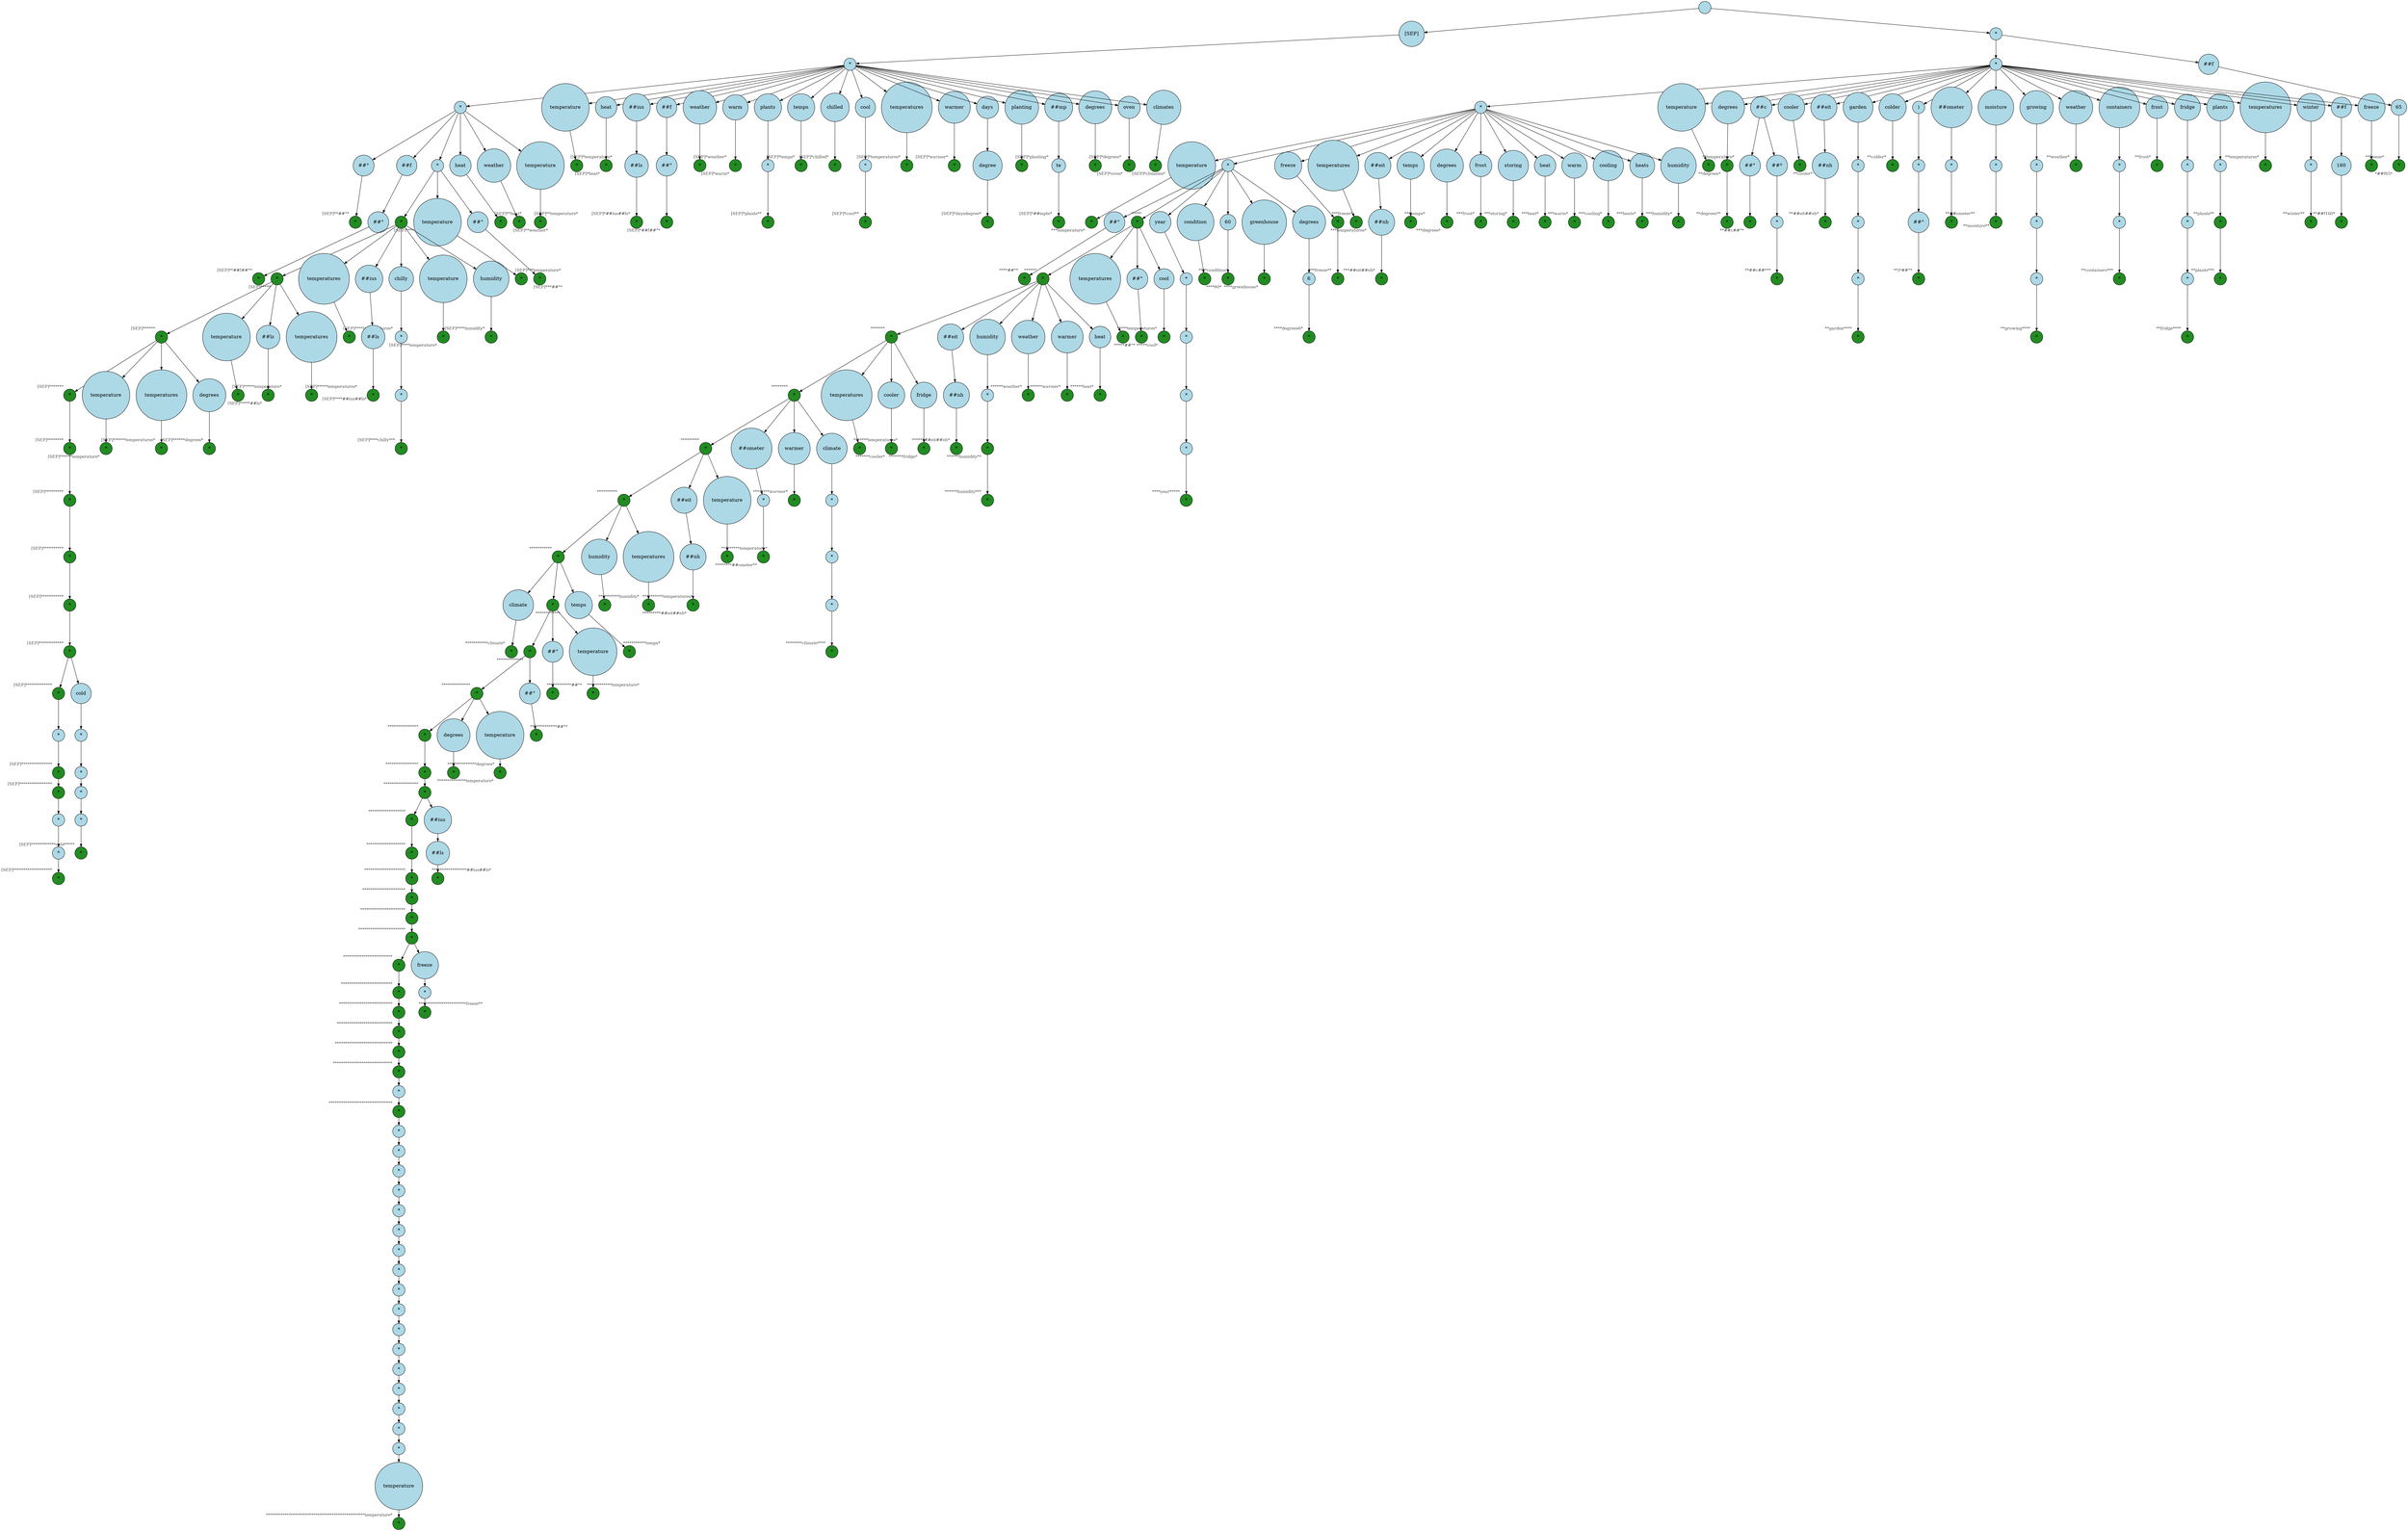 digraph {
graph [
  nodesep=0.25,
  ranksep=0.3,
  splines=line
];
node [
  style=filled,
  fillcolor=lightblue,
  shape=circle
];
edge [
  arrowsize=0.8,
  color=black
];

94834211790032 [
  label=""
];
140146496669232 [
  label="[SEP]"
];
140139382732048 [
  label="*"
];
140139382725712 [
  label="*"
];
140146939084384 [
  label="##°"
];
140146947336080 [
  label="*"
  xlabel=<<FONT COLOR="grey25" POINT-SIZE="12">[SEP]**##°*</FONT>>
  fillcolor="forestgreen"
  color="black"
];
140139385951280 [
  label="##f"
];
140146400018176 [
  label="##°"
];
140146400014416 [
  label="*"
  xlabel=<<FONT COLOR="grey25" POINT-SIZE="12">[SEP]**##f##°*</FONT>>
  fillcolor="forestgreen"
  color="black"
];
140139385957936 [
  label="*"
];
140139385961328 [
  label="*"
  xlabel=<<FONT COLOR="grey25" POINT-SIZE="12">[SEP]****</FONT>>
  fillcolor="forestgreen"
  color="black"
];
140139385958192 [
  label="*"
  xlabel=<<FONT COLOR="grey25" POINT-SIZE="12">[SEP]*****</FONT>>
  fillcolor="forestgreen"
  color="black"
];
140139385959984 [
  label="*"
  xlabel=<<FONT COLOR="grey25" POINT-SIZE="12">[SEP]******</FONT>>
  fillcolor="forestgreen"
  color="black"
];
140139385956976 [
  label="*"
  xlabel=<<FONT COLOR="grey25" POINT-SIZE="12">[SEP]*******</FONT>>
  fillcolor="forestgreen"
  color="black"
];
140139385949232 [
  label="*"
  xlabel=<<FONT COLOR="grey25" POINT-SIZE="12">[SEP]********</FONT>>
  fillcolor="forestgreen"
  color="black"
];
140139385949936 [
  label="*"
  xlabel=<<FONT COLOR="grey25" POINT-SIZE="12">[SEP]*********</FONT>>
  fillcolor="forestgreen"
  color="black"
];
140139385960496 [
  label="*"
  xlabel=<<FONT COLOR="grey25" POINT-SIZE="12">[SEP]**********</FONT>>
  fillcolor="forestgreen"
  color="black"
];
140139385947376 [
  label="*"
  xlabel=<<FONT COLOR="grey25" POINT-SIZE="12">[SEP]***********</FONT>>
  fillcolor="forestgreen"
  color="black"
];
140139385953968 [
  label="*"
  xlabel=<<FONT COLOR="grey25" POINT-SIZE="12">[SEP]************</FONT>>
  fillcolor="forestgreen"
  color="black"
];
140139385961072 [
  label="*"
  xlabel=<<FONT COLOR="grey25" POINT-SIZE="12">[SEP]*************</FONT>>
  fillcolor="forestgreen"
  color="black"
];
140139385946480 [
  label="*"
];
140146851406000 [
  label="*"
  xlabel=<<FONT COLOR="grey25" POINT-SIZE="12">[SEP]***************</FONT>>
  fillcolor="forestgreen"
  color="black"
];
140146851411760 [
  label="*"
  xlabel=<<FONT COLOR="grey25" POINT-SIZE="12">[SEP]****************</FONT>>
  fillcolor="forestgreen"
  color="black"
];
140139377410288 [
  label="*"
];
140146931365936 [
  label="*"
];
140146946598240 [
  label="*"
  xlabel=<<FONT COLOR="grey25" POINT-SIZE="12">[SEP]*******************</FONT>>
  fillcolor="forestgreen"
  color="black"
];
140139385956592 [
  label="cold"
];
140142239331248 [
  label="*"
];
140142239324720 [
  label="*"
];
140146400464528 [
  label="*"
];
140146939232384 [
  label="*"
];
140142237890032 [
  label="*"
  xlabel=<<FONT COLOR="grey25" POINT-SIZE="12">[SEP]************cold*****</FONT>>
  fillcolor="forestgreen"
  color="black"
];
140142239334256 [
  label="temperature"
];
140142239326512 [
  label="*"
  xlabel=<<FONT COLOR="grey25" POINT-SIZE="12">[SEP]******temperature*</FONT>>
  fillcolor="forestgreen"
  color="black"
];
140142239325232 [
  label="temperatures"
];
140144650577088 [
  label="*"
  xlabel=<<FONT COLOR="grey25" POINT-SIZE="12">[SEP]******temperatures*</FONT>>
  fillcolor="forestgreen"
  color="black"
];
140142239333808 [
  label="degrees"
];
140142239320496 [
  label="*"
  xlabel=<<FONT COLOR="grey25" POINT-SIZE="12">[SEP]******degrees*</FONT>>
  fillcolor="forestgreen"
  color="black"
];
140142239319728 [
  label="temperature"
];
140142239329584 [
  label="*"
  xlabel=<<FONT COLOR="grey25" POINT-SIZE="12">[SEP]*****temperature*</FONT>>
  fillcolor="forestgreen"
  color="black"
];
140142239331696 [
  label="##ls"
];
140142239320368 [
  label="*"
  xlabel=<<FONT COLOR="grey25" POINT-SIZE="12">[SEP]*****##ls*</FONT>>
  fillcolor="forestgreen"
  color="black"
];
140142239327408 [
  label="temperatures"
];
140142239319088 [
  label="*"
  xlabel=<<FONT COLOR="grey25" POINT-SIZE="12">[SEP]*****temperatures*</FONT>>
  fillcolor="forestgreen"
  color="black"
];
140142239330544 [
  label="temperatures"
];
140142239327856 [
  label="*"
  xlabel=<<FONT COLOR="grey25" POINT-SIZE="12">[SEP]****temperatures*</FONT>>
  fillcolor="forestgreen"
  color="black"
];
140142239322608 [
  label="##ius"
];
140142239320048 [
  label="##ls"
];
140142239325936 [
  label="*"
  xlabel=<<FONT COLOR="grey25" POINT-SIZE="12">[SEP]****##ius##ls*</FONT>>
  fillcolor="forestgreen"
  color="black"
];
140142239327984 [
  label="chilly"
];
140142239326128 [
  label="*"
];
140142239319856 [
  label="*"
];
140142239323376 [
  label="*"
  xlabel=<<FONT COLOR="grey25" POINT-SIZE="12">[SEP]****chilly***</FONT>>
  fillcolor="forestgreen"
  color="black"
];
140142239332848 [
  label="temperature"
];
140142239324208 [
  label="*"
  xlabel=<<FONT COLOR="grey25" POINT-SIZE="12">[SEP]****temperature*</FONT>>
  fillcolor="forestgreen"
  color="black"
];
140142239320624 [
  label="humidity"
];
140142239322736 [
  label="*"
  xlabel=<<FONT COLOR="grey25" POINT-SIZE="12">[SEP]****humidity*</FONT>>
  fillcolor="forestgreen"
  color="black"
];
140142239324656 [
  label="temperature"
];
140142239330928 [
  label="*"
  xlabel=<<FONT COLOR="grey25" POINT-SIZE="12">[SEP]***temperature*</FONT>>
  fillcolor="forestgreen"
  color="black"
];
140146400011456 [
  label="##°"
];
140146400008976 [
  label="*"
  xlabel=<<FONT COLOR="grey25" POINT-SIZE="12">[SEP]***##°*</FONT>>
  fillcolor="forestgreen"
  color="black"
];
140142239326768 [
  label="heat"
];
140142239322160 [
  label="*"
  xlabel=<<FONT COLOR="grey25" POINT-SIZE="12">[SEP]**heat*</FONT>>
  fillcolor="forestgreen"
  color="black"
];
140142239329520 [
  label="weather"
];
140142239326192 [
  label="*"
  xlabel=<<FONT COLOR="grey25" POINT-SIZE="12">[SEP]**weather*</FONT>>
  fillcolor="forestgreen"
  color="black"
];
140142239332720 [
  label="temperature"
];
140142239326704 [
  label="*"
  xlabel=<<FONT COLOR="grey25" POINT-SIZE="12">[SEP]**temperature*</FONT>>
  fillcolor="forestgreen"
  color="black"
];
140142239324848 [
  label="temperature"
];
140142239332272 [
  label="*"
  xlabel=<<FONT COLOR="grey25" POINT-SIZE="12">[SEP]*temperature*</FONT>>
  fillcolor="forestgreen"
  color="black"
];
140142239331056 [
  label="heat"
];
140142239332656 [
  label="*"
  xlabel=<<FONT COLOR="grey25" POINT-SIZE="12">[SEP]*heat*</FONT>>
  fillcolor="forestgreen"
  color="black"
];
140142239330416 [
  label="##ius"
];
140142239318832 [
  label="##ls"
];
140142239332784 [
  label="*"
  xlabel=<<FONT COLOR="grey25" POINT-SIZE="12">[SEP]*##ius##ls*</FONT>>
  fillcolor="forestgreen"
  color="black"
];
140142239321072 [
  label="##f"
];
140146850955792 [
  label="##°"
];
140146400014816 [
  label="*"
  xlabel=<<FONT COLOR="grey25" POINT-SIZE="12">[SEP]*##f##°*</FONT>>
  fillcolor="forestgreen"
  color="black"
];
140142239330288 [
  label="weather"
];
140139386536048 [
  label="*"
  xlabel=<<FONT COLOR="grey25" POINT-SIZE="12">[SEP]*weather*</FONT>>
  fillcolor="forestgreen"
  color="black"
];
140139386537968 [
  label="warm"
];
140139386538736 [
  label="*"
  xlabel=<<FONT COLOR="grey25" POINT-SIZE="12">[SEP]*warm*</FONT>>
  fillcolor="forestgreen"
  color="black"
];
140139386538032 [
  label="plants"
];
140139386538800 [
  label="*"
];
140139386547696 [
  label="*"
  xlabel=<<FONT COLOR="grey25" POINT-SIZE="12">[SEP]*plants**</FONT>>
  fillcolor="forestgreen"
  color="black"
];
140139386540912 [
  label="temps"
];
140139386548016 [
  label="*"
  xlabel=<<FONT COLOR="grey25" POINT-SIZE="12">[SEP]*temps*</FONT>>
  fillcolor="forestgreen"
  color="black"
];
140139386547888 [
  label="chilled"
];
140139386547376 [
  label="*"
  xlabel=<<FONT COLOR="grey25" POINT-SIZE="12">[SEP]*chilled*</FONT>>
  fillcolor="forestgreen"
  color="black"
];
140139386540528 [
  label="cool"
];
140139386537328 [
  label="*"
];
140139386540080 [
  label="*"
  xlabel=<<FONT COLOR="grey25" POINT-SIZE="12">[SEP]*cool**</FONT>>
  fillcolor="forestgreen"
  color="black"
];
140139386550960 [
  label="temperatures"
];
140139386544368 [
  label="*"
  xlabel=<<FONT COLOR="grey25" POINT-SIZE="12">[SEP]*temperatures*</FONT>>
  fillcolor="forestgreen"
  color="black"
];
140139386552240 [
  label="warmer"
];
140139386543280 [
  label="*"
  xlabel=<<FONT COLOR="grey25" POINT-SIZE="12">[SEP]*warmer*</FONT>>
  fillcolor="forestgreen"
  color="black"
];
140139386546160 [
  label="days"
];
140139386549360 [
  label="degree"
];
140139386546928 [
  label="*"
  xlabel=<<FONT COLOR="grey25" POINT-SIZE="12">[SEP]*daysdegree*</FONT>>
  fillcolor="forestgreen"
  color="black"
];
140139386547760 [
  label="planting"
];
140139386547632 [
  label="*"
  xlabel=<<FONT COLOR="grey25" POINT-SIZE="12">[SEP]*planting*</FONT>>
  fillcolor="forestgreen"
  color="black"
];
140139386547568 [
  label="##mp"
];
140139386537200 [
  label="te"
];
140139386542000 [
  label="*"
  xlabel=<<FONT COLOR="grey25" POINT-SIZE="12">[SEP]*##mpte*</FONT>>
  fillcolor="forestgreen"
  color="black"
];
140139386538928 [
  label="degrees"
];
140139386549168 [
  label="*"
  xlabel=<<FONT COLOR="grey25" POINT-SIZE="12">[SEP]*degrees*</FONT>>
  fillcolor="forestgreen"
  color="black"
];
140139386543984 [
  label="oven"
];
140139386541232 [
  label="*"
  xlabel=<<FONT COLOR="grey25" POINT-SIZE="12">[SEP]*oven*</FONT>>
  fillcolor="forestgreen"
  color="black"
];
140139386548784 [
  label="climates"
];
140139386536560 [
  label="*"
  xlabel=<<FONT COLOR="grey25" POINT-SIZE="12">[SEP]*climates*</FONT>>
  fillcolor="forestgreen"
  color="black"
];
94834211829384 [
  label="*"
];
140139383359072 [
  label="*"
];
140139383359264 [
  label="*"
];
140139386541168 [
  label="temperature"
];
140139386546480 [
  label="*"
  xlabel=<<FONT COLOR="grey25" POINT-SIZE="12">***temperature*</FONT>>
  fillcolor="forestgreen"
  color="black"
];
140139383359840 [
  label="*"
];
140139386536752 [
  label="##°"
];
140146850949168 [
  label="*"
  xlabel=<<FONT COLOR="grey25" POINT-SIZE="12">****##°*</FONT>>
  fillcolor="forestgreen"
  color="black"
];
140139383361952 [
  label="*"
  xlabel=<<FONT COLOR="grey25" POINT-SIZE="12">*****</FONT>>
  fillcolor="forestgreen"
  color="black"
];
140139383360464 [
  label="*"
  xlabel=<<FONT COLOR="grey25" POINT-SIZE="12">******</FONT>>
  fillcolor="forestgreen"
  color="black"
];
140139383361184 [
  label="*"
  xlabel=<<FONT COLOR="grey25" POINT-SIZE="12">*******</FONT>>
  fillcolor="forestgreen"
  color="black"
];
140139386538992 [
  label="*"
  xlabel=<<FONT COLOR="grey25" POINT-SIZE="12">********</FONT>>
  fillcolor="forestgreen"
  color="black"
];
140139386546544 [
  label="*"
  xlabel=<<FONT COLOR="grey25" POINT-SIZE="12">*********</FONT>>
  fillcolor="forestgreen"
  color="black"
];
140139386542192 [
  label="*"
  xlabel=<<FONT COLOR="grey25" POINT-SIZE="12">**********</FONT>>
  fillcolor="forestgreen"
  color="black"
];
140139386543344 [
  label="*"
  xlabel=<<FONT COLOR="grey25" POINT-SIZE="12">***********</FONT>>
  fillcolor="forestgreen"
  color="black"
];
140139386543728 [
  label="climate"
];
140139386550896 [
  label="*"
  xlabel=<<FONT COLOR="grey25" POINT-SIZE="12">***********climate*</FONT>>
  fillcolor="forestgreen"
  color="black"
];
140139386546352 [
  label="*"
  xlabel=<<FONT COLOR="grey25" POINT-SIZE="12">************</FONT>>
  fillcolor="forestgreen"
  color="black"
];
140139386539760 [
  label="*"
  xlabel=<<FONT COLOR="grey25" POINT-SIZE="12">*************</FONT>>
  fillcolor="forestgreen"
  color="black"
];
140139386543472 [
  label="*"
  xlabel=<<FONT COLOR="grey25" POINT-SIZE="12">**************</FONT>>
  fillcolor="forestgreen"
  color="black"
];
140139386539376 [
  label="*"
  xlabel=<<FONT COLOR="grey25" POINT-SIZE="12">***************</FONT>>
  fillcolor="forestgreen"
  color="black"
];
140139386540848 [
  label="*"
  xlabel=<<FONT COLOR="grey25" POINT-SIZE="12">****************</FONT>>
  fillcolor="forestgreen"
  color="black"
];
140139386543408 [
  label="*"
  xlabel=<<FONT COLOR="grey25" POINT-SIZE="12">*****************</FONT>>
  fillcolor="forestgreen"
  color="black"
];
140139386542896 [
  label="*"
  xlabel=<<FONT COLOR="grey25" POINT-SIZE="12">******************</FONT>>
  fillcolor="forestgreen"
  color="black"
];
140139386537008 [
  label="*"
  xlabel=<<FONT COLOR="grey25" POINT-SIZE="12">*******************</FONT>>
  fillcolor="forestgreen"
  color="black"
];
140139386544496 [
  label="*"
  xlabel=<<FONT COLOR="grey25" POINT-SIZE="12">********************</FONT>>
  fillcolor="forestgreen"
  color="black"
];
140139386544432 [
  label="*"
  xlabel=<<FONT COLOR="grey25" POINT-SIZE="12">*********************</FONT>>
  fillcolor="forestgreen"
  color="black"
];
140139386548208 [
  label="*"
  xlabel=<<FONT COLOR="grey25" POINT-SIZE="12">**********************</FONT>>
  fillcolor="forestgreen"
  color="black"
];
140139386544880 [
  label="*"
  xlabel=<<FONT COLOR="grey25" POINT-SIZE="12">***********************</FONT>>
  fillcolor="forestgreen"
  color="black"
];
140142237880992 [
  label="*"
  xlabel=<<FONT COLOR="grey25" POINT-SIZE="12">************************</FONT>>
  fillcolor="forestgreen"
  color="black"
];
140142237887472 [
  label="*"
  xlabel=<<FONT COLOR="grey25" POINT-SIZE="12">*************************</FONT>>
  fillcolor="forestgreen"
  color="black"
];
140142237886512 [
  label="*"
  xlabel=<<FONT COLOR="grey25" POINT-SIZE="12">**************************</FONT>>
  fillcolor="forestgreen"
  color="black"
];
140142237880032 [
  label="*"
  xlabel=<<FONT COLOR="grey25" POINT-SIZE="12">***************************</FONT>>
  fillcolor="forestgreen"
  color="black"
];
140142237877552 [
  label="*"
  xlabel=<<FONT COLOR="grey25" POINT-SIZE="12">****************************</FONT>>
  fillcolor="forestgreen"
  color="black"
];
140142237882032 [
  label="*"
  xlabel=<<FONT COLOR="grey25" POINT-SIZE="12">*****************************</FONT>>
  fillcolor="forestgreen"
  color="black"
];
140142237884432 [
  label="*"
];
140142237877712 [
  label="*"
  xlabel=<<FONT COLOR="grey25" POINT-SIZE="12">*******************************</FONT>>
  fillcolor="forestgreen"
  color="black"
];
140142237882512 [
  label="*"
];
140142237883712 [
  label="*"
];
140142237889872 [
  label="*"
];
140142237885792 [
  label="*"
];
140142237881792 [
  label="*"
];
140142237884912 [
  label="*"
];
140142237886352 [
  label="*"
];
140142237884512 [
  label="*"
];
140139379627600 [
  label="*"
];
140139379627312 [
  label="*"
];
140139379626544 [
  label="*"
];
140139379628560 [
  label="*"
];
140139379628752 [
  label="*"
];
140139379623184 [
  label="*"
];
140139379623088 [
  label="*"
];
140139379634320 [
  label="*"
];
140139379623376 [
  label="*"
];
140139380270096 [
  label="temperature"
];
140139380268080 [
  label="*"
  xlabel=<<FONT COLOR="grey25" POINT-SIZE="12">************************************************temperature*</FONT>>
  fillcolor="forestgreen"
  color="black"
];
140142237888832 [
  label="freeze"
];
140142237892032 [
  label="*"
];
140142237890672 [
  label="*"
  xlabel=<<FONT COLOR="grey25" POINT-SIZE="12">***********************freeze**</FONT>>
  fillcolor="forestgreen"
  color="black"
];
140139386550128 [
  label="##ius"
];
140142237889312 [
  label="##ls"
];
140142237881072 [
  label="*"
  xlabel=<<FONT COLOR="grey25" POINT-SIZE="12">*****************##ius##ls*</FONT>>
  fillcolor="forestgreen"
  color="black"
];
140139386540656 [
  label="degrees"
];
140139386536240 [
  label="*"
  xlabel=<<FONT COLOR="grey25" POINT-SIZE="12">**************degrees*</FONT>>
  fillcolor="forestgreen"
  color="black"
];
140142237878112 [
  label="temperature"
];
140142237883632 [
  label="*"
  xlabel=<<FONT COLOR="grey25" POINT-SIZE="12">**************temperature*</FONT>>
  fillcolor="forestgreen"
  color="black"
];
140142237879072 [
  label="##°"
];
140142237890352 [
  label="*"
  xlabel=<<FONT COLOR="grey25" POINT-SIZE="12">*************##°*</FONT>>
  fillcolor="forestgreen"
  color="black"
];
140142237876752 [
  label="##°"
];
140142237885232 [
  label="*"
  xlabel=<<FONT COLOR="grey25" POINT-SIZE="12">************##°*</FONT>>
  fillcolor="forestgreen"
  color="black"
];
140139384933552 [
  label="temperature"
];
140142237889232 [
  label="*"
  xlabel=<<FONT COLOR="grey25" POINT-SIZE="12">************temperature*</FONT>>
  fillcolor="forestgreen"
  color="black"
];
140139384938032 [
  label="temps"
];
140139384943344 [
  label="*"
  xlabel=<<FONT COLOR="grey25" POINT-SIZE="12">***********temps*</FONT>>
  fillcolor="forestgreen"
  color="black"
];
140139384938480 [
  label="humidity"
];
140139384943088 [
  label="*"
  xlabel=<<FONT COLOR="grey25" POINT-SIZE="12">**********humidity*</FONT>>
  fillcolor="forestgreen"
  color="black"
];
140139384933360 [
  label="temperatures"
];
140139384933936 [
  label="*"
  xlabel=<<FONT COLOR="grey25" POINT-SIZE="12">**********temperatures*</FONT>>
  fillcolor="forestgreen"
  color="black"
];
140139384943728 [
  label="##eit"
];
140139384936432 [
  label="##nh"
];
140139384932976 [
  label="*"
  xlabel=<<FONT COLOR="grey25" POINT-SIZE="12">*********##eit##nh*</FONT>>
  fillcolor="forestgreen"
  color="black"
];
140139384943600 [
  label="temperature"
];
140139384934256 [
  label="*"
  xlabel=<<FONT COLOR="grey25" POINT-SIZE="12">*********temperature*</FONT>>
  fillcolor="forestgreen"
  color="black"
];
140139384937648 [
  label="##ometer"
];
140139384932592 [
  label="*"
];
140139384943792 [
  label="*"
  xlabel=<<FONT COLOR="grey25" POINT-SIZE="12">********##ometer**</FONT>>
  fillcolor="forestgreen"
  color="black"
];
140139384946480 [
  label="warmer"
];
140139384932464 [
  label="*"
  xlabel=<<FONT COLOR="grey25" POINT-SIZE="12">********warmer*</FONT>>
  fillcolor="forestgreen"
  color="black"
];
140139384938544 [
  label="climate"
];
140139384931696 [
  label="*"
];
140139384930992 [
  label="*"
];
140139384938352 [
  label="*"
];
140139384936688 [
  label="*"
  xlabel=<<FONT COLOR="grey25" POINT-SIZE="12">********climate****</FONT>>
  fillcolor="forestgreen"
  color="black"
];
140139384944624 [
  label="temperatures"
];
140139384935792 [
  label="*"
  xlabel=<<FONT COLOR="grey25" POINT-SIZE="12">*******temperatures*</FONT>>
  fillcolor="forestgreen"
  color="black"
];
140139384941296 [
  label="cooler"
];
140139384935856 [
  label="*"
  xlabel=<<FONT COLOR="grey25" POINT-SIZE="12">*******cooler*</FONT>>
  fillcolor="forestgreen"
  color="black"
];
140139384930928 [
  label="fridge"
];
140139384937968 [
  label="*"
  xlabel=<<FONT COLOR="grey25" POINT-SIZE="12">*******fridge*</FONT>>
  fillcolor="forestgreen"
  color="black"
];
140139384944752 [
  label="##eit"
];
140139384933872 [
  label="##nh"
];
140139384940464 [
  label="*"
  xlabel=<<FONT COLOR="grey25" POINT-SIZE="12">******##eit##nh*</FONT>>
  fillcolor="forestgreen"
  color="black"
];
140139384937776 [
  label="humidity"
];
140139384945840 [
  label="*"
];
140139384934448 [
  label="*"
  xlabel=<<FONT COLOR="grey25" POINT-SIZE="12">******humidity**</FONT>>
  fillcolor="forestgreen"
  color="black"
];
140139384934704 [
  label="*"
  xlabel=<<FONT COLOR="grey25" POINT-SIZE="12">******humidity***</FONT>>
  fillcolor="forestgreen"
  color="black"
];
140139384940848 [
  label="weather"
];
140139384934192 [
  label="*"
  xlabel=<<FONT COLOR="grey25" POINT-SIZE="12">******weather*</FONT>>
  fillcolor="forestgreen"
  color="black"
];
140139384936880 [
  label="warmer"
];
140139384933680 [
  label="*"
  xlabel=<<FONT COLOR="grey25" POINT-SIZE="12">******warmer*</FONT>>
  fillcolor="forestgreen"
  color="black"
];
140139384942640 [
  label="heat"
];
140139384934512 [
  label="*"
  xlabel=<<FONT COLOR="grey25" POINT-SIZE="12">******heat*</FONT>>
  fillcolor="forestgreen"
  color="black"
];
140139384931568 [
  label="temperatures"
];
140139384932784 [
  label="*"
  xlabel=<<FONT COLOR="grey25" POINT-SIZE="12">*****temperatures*</FONT>>
  fillcolor="forestgreen"
  color="black"
];
140146500128080 [
  label="##°"
];
140146400464128 [
  label="*"
  xlabel=<<FONT COLOR="grey25" POINT-SIZE="12">*****##°*</FONT>>
  fillcolor="forestgreen"
  color="black"
];
140139384936240 [
  label="cool"
];
140139384942896 [
  label="*"
  xlabel=<<FONT COLOR="grey25" POINT-SIZE="12">*****cool*</FONT>>
  fillcolor="forestgreen"
  color="black"
];
140139384941232 [
  label="year"
];
140139384944176 [
  label="*"
];
140139384939120 [
  label="*"
];
140139384944432 [
  label="*"
];
140139384931312 [
  label="*"
];
140139384944304 [
  label="*"
  xlabel=<<FONT COLOR="grey25" POINT-SIZE="12">****year*****</FONT>>
  fillcolor="forestgreen"
  color="black"
];
140139384939376 [
  label="condition"
];
140139384935536 [
  label="*"
  xlabel=<<FONT COLOR="grey25" POINT-SIZE="12">****condition*</FONT>>
  fillcolor="forestgreen"
  color="black"
];
140139384612800 [
  label="60"
];
140139384612992 [
  label="*"
  xlabel=<<FONT COLOR="grey25" POINT-SIZE="12">****60*</FONT>>
  fillcolor="forestgreen"
  color="black"
];
140139384939184 [
  label="greenhouse"
];
140139384942512 [
  label="*"
  xlabel=<<FONT COLOR="grey25" POINT-SIZE="12">****greenhouse*</FONT>>
  fillcolor="forestgreen"
  color="black"
];
140139384943280 [
  label="degrees"
];
140139384934320 [
  label="6"
];
140139384930800 [
  label="*"
  xlabel=<<FONT COLOR="grey25" POINT-SIZE="12">****degrees6*</FONT>>
  fillcolor="forestgreen"
  color="black"
];
140139384938416 [
  label="freeze"
];
140139384930544 [
  label="*"
  xlabel=<<FONT COLOR="grey25" POINT-SIZE="12">***freeze*</FONT>>
  fillcolor="forestgreen"
  color="black"
];
140139384946224 [
  label="*"
  xlabel=<<FONT COLOR="grey25" POINT-SIZE="12">***freeze**</FONT>>
  fillcolor="forestgreen"
  color="black"
];
140139384937840 [
  label="temperatures"
];
140139384939824 [
  label="*"
  xlabel=<<FONT COLOR="grey25" POINT-SIZE="12">***temperatures*</FONT>>
  fillcolor="forestgreen"
  color="black"
];
140139384933488 [
  label="##eit"
];
140139384946032 [
  label="##nh"
];
140139384945776 [
  label="*"
  xlabel=<<FONT COLOR="grey25" POINT-SIZE="12">***##eit##nh*</FONT>>
  fillcolor="forestgreen"
  color="black"
];
140139384936560 [
  label="temps"
];
140139384939248 [
  label="*"
  xlabel=<<FONT COLOR="grey25" POINT-SIZE="12">***temps*</FONT>>
  fillcolor="forestgreen"
  color="black"
];
140139384934768 [
  label="degrees"
];
140139384942768 [
  label="*"
  xlabel=<<FONT COLOR="grey25" POINT-SIZE="12">***degrees*</FONT>>
  fillcolor="forestgreen"
  color="black"
];
140139384935088 [
  label="frost"
];
140142238500144 [
  label="*"
  xlabel=<<FONT COLOR="grey25" POINT-SIZE="12">***frost*</FONT>>
  fillcolor="forestgreen"
  color="black"
];
140142238499632 [
  label="storing"
];
140142238514672 [
  label="*"
  xlabel=<<FONT COLOR="grey25" POINT-SIZE="12">***storing*</FONT>>
  fillcolor="forestgreen"
  color="black"
];
140139384617264 [
  label="heat"
];
140142238502640 [
  label="*"
  xlabel=<<FONT COLOR="grey25" POINT-SIZE="12">***heat*</FONT>>
  fillcolor="forestgreen"
  color="black"
];
140139384618080 [
  label="warm"
];
140142238507120 [
  label="*"
  xlabel=<<FONT COLOR="grey25" POINT-SIZE="12">***warm*</FONT>>
  fillcolor="forestgreen"
  color="black"
];
140142238511216 [
  label="cooling"
];
140142238510768 [
  label="*"
  xlabel=<<FONT COLOR="grey25" POINT-SIZE="12">***cooling*</FONT>>
  fillcolor="forestgreen"
  color="black"
];
140142238500016 [
  label="heats"
];
140142238512944 [
  label="*"
  xlabel=<<FONT COLOR="grey25" POINT-SIZE="12">***heats*</FONT>>
  fillcolor="forestgreen"
  color="black"
];
140142238511664 [
  label="humidity"
];
140142238510064 [
  label="*"
  xlabel=<<FONT COLOR="grey25" POINT-SIZE="12">***humidity*</FONT>>
  fillcolor="forestgreen"
  color="black"
];
140142238505520 [
  label="temperature"
];
140142238512752 [
  label="*"
  xlabel=<<FONT COLOR="grey25" POINT-SIZE="12">**temperature*</FONT>>
  fillcolor="forestgreen"
  color="black"
];
140142238499696 [
  label="degrees"
];
140142238508464 [
  label="*"
  xlabel=<<FONT COLOR="grey25" POINT-SIZE="12">**degrees*</FONT>>
  fillcolor="forestgreen"
  color="black"
];
140142238504048 [
  label="*"
  xlabel=<<FONT COLOR="grey25" POINT-SIZE="12">**degrees**</FONT>>
  fillcolor="forestgreen"
  color="black"
];
140139382801584 [
  label="##c"
];
140146400017216 [
  label="##°"
];
140146500131040 [
  label="*"
  xlabel=<<FONT COLOR="grey25" POINT-SIZE="12">**##c##°*</FONT>>
  fillcolor="forestgreen"
  color="black"
];
140146498929248 [
  label="##º"
];
140142237879152 [
  label="*"
];
140142237891312 [
  label="*"
  xlabel=<<FONT COLOR="grey25" POINT-SIZE="12">**##c##º**</FONT>>
  fillcolor="forestgreen"
  color="black"
];
140142238505904 [
  label="cooler"
];
140142238505200 [
  label="*"
  xlabel=<<FONT COLOR="grey25" POINT-SIZE="12">**cooler*</FONT>>
  fillcolor="forestgreen"
  color="black"
];
140139382803216 [
  label="##eit"
];
140142238514224 [
  label="##nh"
];
140142238508528 [
  label="*"
  xlabel=<<FONT COLOR="grey25" POINT-SIZE="12">**##eit##nh*</FONT>>
  fillcolor="forestgreen"
  color="black"
];
140142238514160 [
  label="garden"
];
140142238501232 [
  label="*"
];
140142238501936 [
  label="*"
];
140142238508720 [
  label="*"
];
140142238505072 [
  label="*"
  xlabel=<<FONT COLOR="grey25" POINT-SIZE="12">**garden****</FONT>>
  fillcolor="forestgreen"
  color="black"
];
140142238500272 [
  label="colder"
];
140142238502320 [
  label="*"
  xlabel=<<FONT COLOR="grey25" POINT-SIZE="12">**colder*</FONT>>
  fillcolor="forestgreen"
  color="black"
];
140139382805184 [
  label=")"
];
140139382805376 [
  label="*"
];
140142238500400 [
  label="##°"
];
140142237884352 [
  label="*"
  xlabel=<<FONT COLOR="grey25" POINT-SIZE="12">**)*##°*</FONT>>
  fillcolor="forestgreen"
  color="black"
];
140142238513648 [
  label="##ometer"
];
140142238508272 [
  label="*"
];
140142238499888 [
  label="*"
  xlabel=<<FONT COLOR="grey25" POINT-SIZE="12">**##ometer**</FONT>>
  fillcolor="forestgreen"
  color="black"
];
140142238502064 [
  label="moisture"
];
140142238514032 [
  label="*"
];
140142238503472 [
  label="*"
  xlabel=<<FONT COLOR="grey25" POINT-SIZE="12">**moisture**</FONT>>
  fillcolor="forestgreen"
  color="black"
];
140142238503792 [
  label="growing"
];
140142238506096 [
  label="*"
];
140142238509168 [
  label="*"
];
140142238507760 [
  label="*"
];
140142238503152 [
  label="*"
  xlabel=<<FONT COLOR="grey25" POINT-SIZE="12">**growing****</FONT>>
  fillcolor="forestgreen"
  color="black"
];
140142238500464 [
  label="weather"
];
140142238505648 [
  label="*"
  xlabel=<<FONT COLOR="grey25" POINT-SIZE="12">**weather*</FONT>>
  fillcolor="forestgreen"
  color="black"
];
140142238511920 [
  label="containers"
];
140142238512368 [
  label="*"
];
140142238503216 [
  label="*"
];
140142238507440 [
  label="*"
  xlabel=<<FONT COLOR="grey25" POINT-SIZE="12">**containers***</FONT>>
  fillcolor="forestgreen"
  color="black"
];
140139382810080 [
  label="frost"
];
140142238512112 [
  label="*"
  xlabel=<<FONT COLOR="grey25" POINT-SIZE="12">**frost*</FONT>>
  fillcolor="forestgreen"
  color="black"
];
140142238512624 [
  label="fridge"
];
140142238505584 [
  label="*"
];
140142238504496 [
  label="*"
];
140142238512560 [
  label="*"
];
140142238507632 [
  label="*"
  xlabel=<<FONT COLOR="grey25" POINT-SIZE="12">**fridge****</FONT>>
  fillcolor="forestgreen"
  color="black"
];
140142238509424 [
  label="plants"
];
140142238512432 [
  label="*"
];
140142238513392 [
  label="*"
  xlabel=<<FONT COLOR="grey25" POINT-SIZE="12">**plants**</FONT>>
  fillcolor="forestgreen"
  color="black"
];
140142238507376 [
  label="*"
  xlabel=<<FONT COLOR="grey25" POINT-SIZE="12">**plants***</FONT>>
  fillcolor="forestgreen"
  color="black"
];
140142238510320 [
  label="temperatures"
];
140142238513264 [
  label="*"
  xlabel=<<FONT COLOR="grey25" POINT-SIZE="12">**temperatures*</FONT>>
  fillcolor="forestgreen"
  color="black"
];
140142238508976 [
  label="winter"
];
140142238506992 [
  label="*"
];
140142238502960 [
  label="*"
  xlabel=<<FONT COLOR="grey25" POINT-SIZE="12">**winter**</FONT>>
  fillcolor="forestgreen"
  color="black"
];
140139382808064 [
  label="##f"
];
140142238499184 [
  label="160"
];
140142238499056 [
  label="*"
  xlabel=<<FONT COLOR="grey25" POINT-SIZE="12">**##f160*</FONT>>
  fillcolor="forestgreen"
  color="black"
];
140142238506032 [
  label="freeze"
];
140142238513776 [
  label="*"
  xlabel=<<FONT COLOR="grey25" POINT-SIZE="12">**freeze*</FONT>>
  fillcolor="forestgreen"
  color="black"
];
140139383359216 [
  label="##f"
];
140139382814352 [
  label="65"
];
140139382813920 [
  label="*"
  xlabel=<<FONT COLOR="grey25" POINT-SIZE="12">*##f65*</FONT>>
  fillcolor="forestgreen"
  color="black"
];
140146939084384 -> 140146947336080 [

];
140139382725712 -> 140146939084384 [

];
140146400018176 -> 140146400014416 [

];
140139385951280 -> 140146400018176 [

];
140139382725712 -> 140139385951280 [

];
140146931365936 -> 140146946598240 [

];
140139377410288 -> 140146931365936 [

];
140146851411760 -> 140139377410288 [

];
140146851406000 -> 140146851411760 [

];
140139385946480 -> 140146851406000 [

];
140139385961072 -> 140139385946480 [

];
140139385953968 -> 140139385961072 [

];
140146939232384 -> 140142237890032 [

];
140146400464528 -> 140146939232384 [

];
140142239324720 -> 140146400464528 [

];
140142239331248 -> 140142239324720 [

];
140139385956592 -> 140142239331248 [

];
140139385953968 -> 140139385956592 [

];
140139385947376 -> 140139385953968 [

];
140139385960496 -> 140139385947376 [

];
140139385949936 -> 140139385960496 [

];
140139385949232 -> 140139385949936 [

];
140139385956976 -> 140139385949232 [

];
140139385959984 -> 140139385956976 [

];
140142239334256 -> 140142239326512 [

];
140139385959984 -> 140142239334256 [

];
140142239325232 -> 140144650577088 [

];
140139385959984 -> 140142239325232 [

];
140142239333808 -> 140142239320496 [

];
140139385959984 -> 140142239333808 [

];
140139385958192 -> 140139385959984 [

];
140142239319728 -> 140142239329584 [

];
140139385958192 -> 140142239319728 [

];
140142239331696 -> 140142239320368 [

];
140139385958192 -> 140142239331696 [

];
140142239327408 -> 140142239319088 [

];
140139385958192 -> 140142239327408 [

];
140139385961328 -> 140139385958192 [

];
140142239330544 -> 140142239327856 [

];
140139385961328 -> 140142239330544 [

];
140142239320048 -> 140142239325936 [

];
140142239322608 -> 140142239320048 [

];
140139385961328 -> 140142239322608 [

];
140142239319856 -> 140142239323376 [

];
140142239326128 -> 140142239319856 [

];
140142239327984 -> 140142239326128 [

];
140139385961328 -> 140142239327984 [

];
140142239332848 -> 140142239324208 [

];
140139385961328 -> 140142239332848 [

];
140142239320624 -> 140142239322736 [

];
140139385961328 -> 140142239320624 [

];
140139385957936 -> 140139385961328 [

];
140142239324656 -> 140142239330928 [

];
140139385957936 -> 140142239324656 [

];
140146400011456 -> 140146400008976 [

];
140139385957936 -> 140146400011456 [

];
140139382725712 -> 140139385957936 [

];
140142239326768 -> 140142239322160 [

];
140139382725712 -> 140142239326768 [

];
140142239329520 -> 140142239326192 [

];
140139382725712 -> 140142239329520 [

];
140142239332720 -> 140142239326704 [

];
140139382725712 -> 140142239332720 [

];
140139382732048 -> 140139382725712 [

];
140142239324848 -> 140142239332272 [

];
140139382732048 -> 140142239324848 [

];
140142239331056 -> 140142239332656 [

];
140139382732048 -> 140142239331056 [

];
140142239318832 -> 140142239332784 [

];
140142239330416 -> 140142239318832 [

];
140139382732048 -> 140142239330416 [

];
140146850955792 -> 140146400014816 [

];
140142239321072 -> 140146850955792 [

];
140139382732048 -> 140142239321072 [

];
140142239330288 -> 140139386536048 [

];
140139382732048 -> 140142239330288 [

];
140139386537968 -> 140139386538736 [

];
140139382732048 -> 140139386537968 [

];
140139386538800 -> 140139386547696 [

];
140139386538032 -> 140139386538800 [

];
140139382732048 -> 140139386538032 [

];
140139386540912 -> 140139386548016 [

];
140139382732048 -> 140139386540912 [

];
140139386547888 -> 140139386547376 [

];
140139382732048 -> 140139386547888 [

];
140139386537328 -> 140139386540080 [

];
140139386540528 -> 140139386537328 [

];
140139382732048 -> 140139386540528 [

];
140139386550960 -> 140139386544368 [

];
140139382732048 -> 140139386550960 [

];
140139386552240 -> 140139386543280 [

];
140139382732048 -> 140139386552240 [

];
140139386549360 -> 140139386546928 [

];
140139386546160 -> 140139386549360 [

];
140139382732048 -> 140139386546160 [

];
140139386547760 -> 140139386547632 [

];
140139382732048 -> 140139386547760 [

];
140139386537200 -> 140139386542000 [

];
140139386547568 -> 140139386537200 [

];
140139382732048 -> 140139386547568 [

];
140139386538928 -> 140139386549168 [

];
140139382732048 -> 140139386538928 [

];
140139386543984 -> 140139386541232 [

];
140139382732048 -> 140139386543984 [

];
140139386548784 -> 140139386536560 [

];
140139382732048 -> 140139386548784 [

];
140146496669232 -> 140139382732048 [

];
94834211790032 -> 140146496669232 [

];
140139386541168 -> 140139386546480 [

];
140139383359264 -> 140139386541168 [

];
140139386536752 -> 140146850949168 [

];
140139383359840 -> 140139386536752 [

];
140139386543728 -> 140139386550896 [

];
140139386543344 -> 140139386543728 [

];
140139380270096 -> 140139380268080 [

];
140139379623376 -> 140139380270096 [

];
140139379634320 -> 140139379623376 [

];
140139379623088 -> 140139379634320 [

];
140139379623184 -> 140139379623088 [

];
140139379628752 -> 140139379623184 [

];
140139379628560 -> 140139379628752 [

];
140139379626544 -> 140139379628560 [

];
140139379627312 -> 140139379626544 [

];
140139379627600 -> 140139379627312 [

];
140142237884512 -> 140139379627600 [

];
140142237886352 -> 140142237884512 [

];
140142237884912 -> 140142237886352 [

];
140142237881792 -> 140142237884912 [

];
140142237885792 -> 140142237881792 [

];
140142237889872 -> 140142237885792 [

];
140142237883712 -> 140142237889872 [

];
140142237882512 -> 140142237883712 [

];
140142237877712 -> 140142237882512 [

];
140142237884432 -> 140142237877712 [

];
140142237882032 -> 140142237884432 [

];
140142237877552 -> 140142237882032 [

];
140142237880032 -> 140142237877552 [

];
140142237886512 -> 140142237880032 [

];
140142237887472 -> 140142237886512 [

];
140142237880992 -> 140142237887472 [

];
140139386544880 -> 140142237880992 [

];
140142237892032 -> 140142237890672 [

];
140142237888832 -> 140142237892032 [

];
140139386544880 -> 140142237888832 [

];
140139386548208 -> 140139386544880 [

];
140139386544432 -> 140139386548208 [

];
140139386544496 -> 140139386544432 [

];
140139386537008 -> 140139386544496 [

];
140139386542896 -> 140139386537008 [

];
140139386543408 -> 140139386542896 [

];
140142237889312 -> 140142237881072 [

];
140139386550128 -> 140142237889312 [

];
140139386543408 -> 140139386550128 [

];
140139386540848 -> 140139386543408 [

];
140139386539376 -> 140139386540848 [

];
140139386543472 -> 140139386539376 [

];
140139386540656 -> 140139386536240 [

];
140139386543472 -> 140139386540656 [

];
140142237878112 -> 140142237883632 [

];
140139386543472 -> 140142237878112 [

];
140139386539760 -> 140139386543472 [

];
140142237879072 -> 140142237890352 [

];
140139386539760 -> 140142237879072 [

];
140139386546352 -> 140139386539760 [

];
140142237876752 -> 140142237885232 [

];
140139386546352 -> 140142237876752 [

];
140139384933552 -> 140142237889232 [

];
140139386546352 -> 140139384933552 [

];
140139386543344 -> 140139386546352 [

];
140139384938032 -> 140139384943344 [

];
140139386543344 -> 140139384938032 [

];
140139386542192 -> 140139386543344 [

];
140139384938480 -> 140139384943088 [

];
140139386542192 -> 140139384938480 [

];
140139384933360 -> 140139384933936 [

];
140139386542192 -> 140139384933360 [

];
140139386546544 -> 140139386542192 [

];
140139384936432 -> 140139384932976 [

];
140139384943728 -> 140139384936432 [

];
140139386546544 -> 140139384943728 [

];
140139384943600 -> 140139384934256 [

];
140139386546544 -> 140139384943600 [

];
140139386538992 -> 140139386546544 [

];
140139384932592 -> 140139384943792 [

];
140139384937648 -> 140139384932592 [

];
140139386538992 -> 140139384937648 [

];
140139384946480 -> 140139384932464 [

];
140139386538992 -> 140139384946480 [

];
140139384938352 -> 140139384936688 [

];
140139384930992 -> 140139384938352 [

];
140139384931696 -> 140139384930992 [

];
140139384938544 -> 140139384931696 [

];
140139386538992 -> 140139384938544 [

];
140139383361184 -> 140139386538992 [

];
140139384944624 -> 140139384935792 [

];
140139383361184 -> 140139384944624 [

];
140139384941296 -> 140139384935856 [

];
140139383361184 -> 140139384941296 [

];
140139384930928 -> 140139384937968 [

];
140139383361184 -> 140139384930928 [

];
140139383360464 -> 140139383361184 [

];
140139384933872 -> 140139384940464 [

];
140139384944752 -> 140139384933872 [

];
140139383360464 -> 140139384944752 [

];
140139384934448 -> 140139384934704 [

];
140139384945840 -> 140139384934448 [

];
140139384937776 -> 140139384945840 [

];
140139383360464 -> 140139384937776 [

];
140139384940848 -> 140139384934192 [

];
140139383360464 -> 140139384940848 [

];
140139384936880 -> 140139384933680 [

];
140139383360464 -> 140139384936880 [

];
140139384942640 -> 140139384934512 [

];
140139383360464 -> 140139384942640 [

];
140139383361952 -> 140139383360464 [

];
140139384931568 -> 140139384932784 [

];
140139383361952 -> 140139384931568 [

];
140146500128080 -> 140146400464128 [

];
140139383361952 -> 140146500128080 [

];
140139384936240 -> 140139384942896 [

];
140139383361952 -> 140139384936240 [

];
140139383359840 -> 140139383361952 [

];
140139384931312 -> 140139384944304 [

];
140139384944432 -> 140139384931312 [

];
140139384939120 -> 140139384944432 [

];
140139384944176 -> 140139384939120 [

];
140139384941232 -> 140139384944176 [

];
140139383359840 -> 140139384941232 [

];
140139384939376 -> 140139384935536 [

];
140139383359840 -> 140139384939376 [

];
140139384612800 -> 140139384612992 [

];
140139383359840 -> 140139384612800 [

];
140139384939184 -> 140139384942512 [

];
140139383359840 -> 140139384939184 [

];
140139384934320 -> 140139384930800 [

];
140139384943280 -> 140139384934320 [

];
140139383359840 -> 140139384943280 [

];
140139383359264 -> 140139383359840 [

];
140139384930544 -> 140139384946224 [

];
140139384938416 -> 140139384930544 [

];
140139383359264 -> 140139384938416 [

];
140139384937840 -> 140139384939824 [

];
140139383359264 -> 140139384937840 [

];
140139384946032 -> 140139384945776 [

];
140139384933488 -> 140139384946032 [

];
140139383359264 -> 140139384933488 [

];
140139384936560 -> 140139384939248 [

];
140139383359264 -> 140139384936560 [

];
140139384934768 -> 140139384942768 [

];
140139383359264 -> 140139384934768 [

];
140139384935088 -> 140142238500144 [

];
140139383359264 -> 140139384935088 [

];
140142238499632 -> 140142238514672 [

];
140139383359264 -> 140142238499632 [

];
140139384617264 -> 140142238502640 [

];
140139383359264 -> 140139384617264 [

];
140139384618080 -> 140142238507120 [

];
140139383359264 -> 140139384618080 [

];
140142238511216 -> 140142238510768 [

];
140139383359264 -> 140142238511216 [

];
140142238500016 -> 140142238512944 [

];
140139383359264 -> 140142238500016 [

];
140142238511664 -> 140142238510064 [

];
140139383359264 -> 140142238511664 [

];
140139383359072 -> 140139383359264 [

];
140142238505520 -> 140142238512752 [

];
140139383359072 -> 140142238505520 [

];
140142238508464 -> 140142238504048 [

];
140142238499696 -> 140142238508464 [

];
140139383359072 -> 140142238499696 [

];
140146400017216 -> 140146500131040 [

];
140139382801584 -> 140146400017216 [

];
140142237879152 -> 140142237891312 [

];
140146498929248 -> 140142237879152 [

];
140139382801584 -> 140146498929248 [

];
140139383359072 -> 140139382801584 [

];
140142238505904 -> 140142238505200 [

];
140139383359072 -> 140142238505904 [

];
140142238514224 -> 140142238508528 [

];
140139382803216 -> 140142238514224 [

];
140139383359072 -> 140139382803216 [

];
140142238508720 -> 140142238505072 [

];
140142238501936 -> 140142238508720 [

];
140142238501232 -> 140142238501936 [

];
140142238514160 -> 140142238501232 [

];
140139383359072 -> 140142238514160 [

];
140142238500272 -> 140142238502320 [

];
140139383359072 -> 140142238500272 [

];
140142238500400 -> 140142237884352 [

];
140139382805376 -> 140142238500400 [

];
140139382805184 -> 140139382805376 [

];
140139383359072 -> 140139382805184 [

];
140142238508272 -> 140142238499888 [

];
140142238513648 -> 140142238508272 [

];
140139383359072 -> 140142238513648 [

];
140142238514032 -> 140142238503472 [

];
140142238502064 -> 140142238514032 [

];
140139383359072 -> 140142238502064 [

];
140142238507760 -> 140142238503152 [

];
140142238509168 -> 140142238507760 [

];
140142238506096 -> 140142238509168 [

];
140142238503792 -> 140142238506096 [

];
140139383359072 -> 140142238503792 [

];
140142238500464 -> 140142238505648 [

];
140139383359072 -> 140142238500464 [

];
140142238503216 -> 140142238507440 [

];
140142238512368 -> 140142238503216 [

];
140142238511920 -> 140142238512368 [

];
140139383359072 -> 140142238511920 [

];
140139382810080 -> 140142238512112 [

];
140139383359072 -> 140139382810080 [

];
140142238512560 -> 140142238507632 [

];
140142238504496 -> 140142238512560 [

];
140142238505584 -> 140142238504496 [

];
140142238512624 -> 140142238505584 [

];
140139383359072 -> 140142238512624 [

];
140142238513392 -> 140142238507376 [

];
140142238512432 -> 140142238513392 [

];
140142238509424 -> 140142238512432 [

];
140139383359072 -> 140142238509424 [

];
140142238510320 -> 140142238513264 [

];
140139383359072 -> 140142238510320 [

];
140142238506992 -> 140142238502960 [

];
140142238508976 -> 140142238506992 [

];
140139383359072 -> 140142238508976 [

];
140142238499184 -> 140142238499056 [

];
140139382808064 -> 140142238499184 [

];
140139383359072 -> 140139382808064 [

];
140142238506032 -> 140142238513776 [

];
140139383359072 -> 140142238506032 [

];
94834211829384 -> 140139383359072 [

];
140139382814352 -> 140139382813920 [

];
140139383359216 -> 140139382814352 [

];
94834211829384 -> 140139383359216 [

];
94834211790032 -> 94834211829384 [

];
}